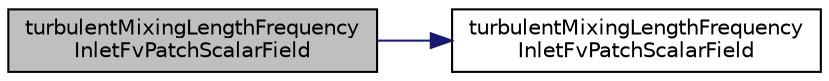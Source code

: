 digraph "turbulentMixingLengthFrequencyInletFvPatchScalarField"
{
  bgcolor="transparent";
  edge [fontname="Helvetica",fontsize="10",labelfontname="Helvetica",labelfontsize="10"];
  node [fontname="Helvetica",fontsize="10",shape=record];
  rankdir="LR";
  Node16 [label="turbulentMixingLengthFrequency\lInletFvPatchScalarField",height=0.2,width=0.4,color="black", fillcolor="grey75", style="filled", fontcolor="black"];
  Node16 -> Node17 [color="midnightblue",fontsize="10",style="solid",fontname="Helvetica"];
  Node17 [label="turbulentMixingLengthFrequency\lInletFvPatchScalarField",height=0.2,width=0.4,color="black",URL="$a32329.html#ab8ff9611c0eb5940b77656a6efce40a3",tooltip="Construct from patch and internal field. "];
}
